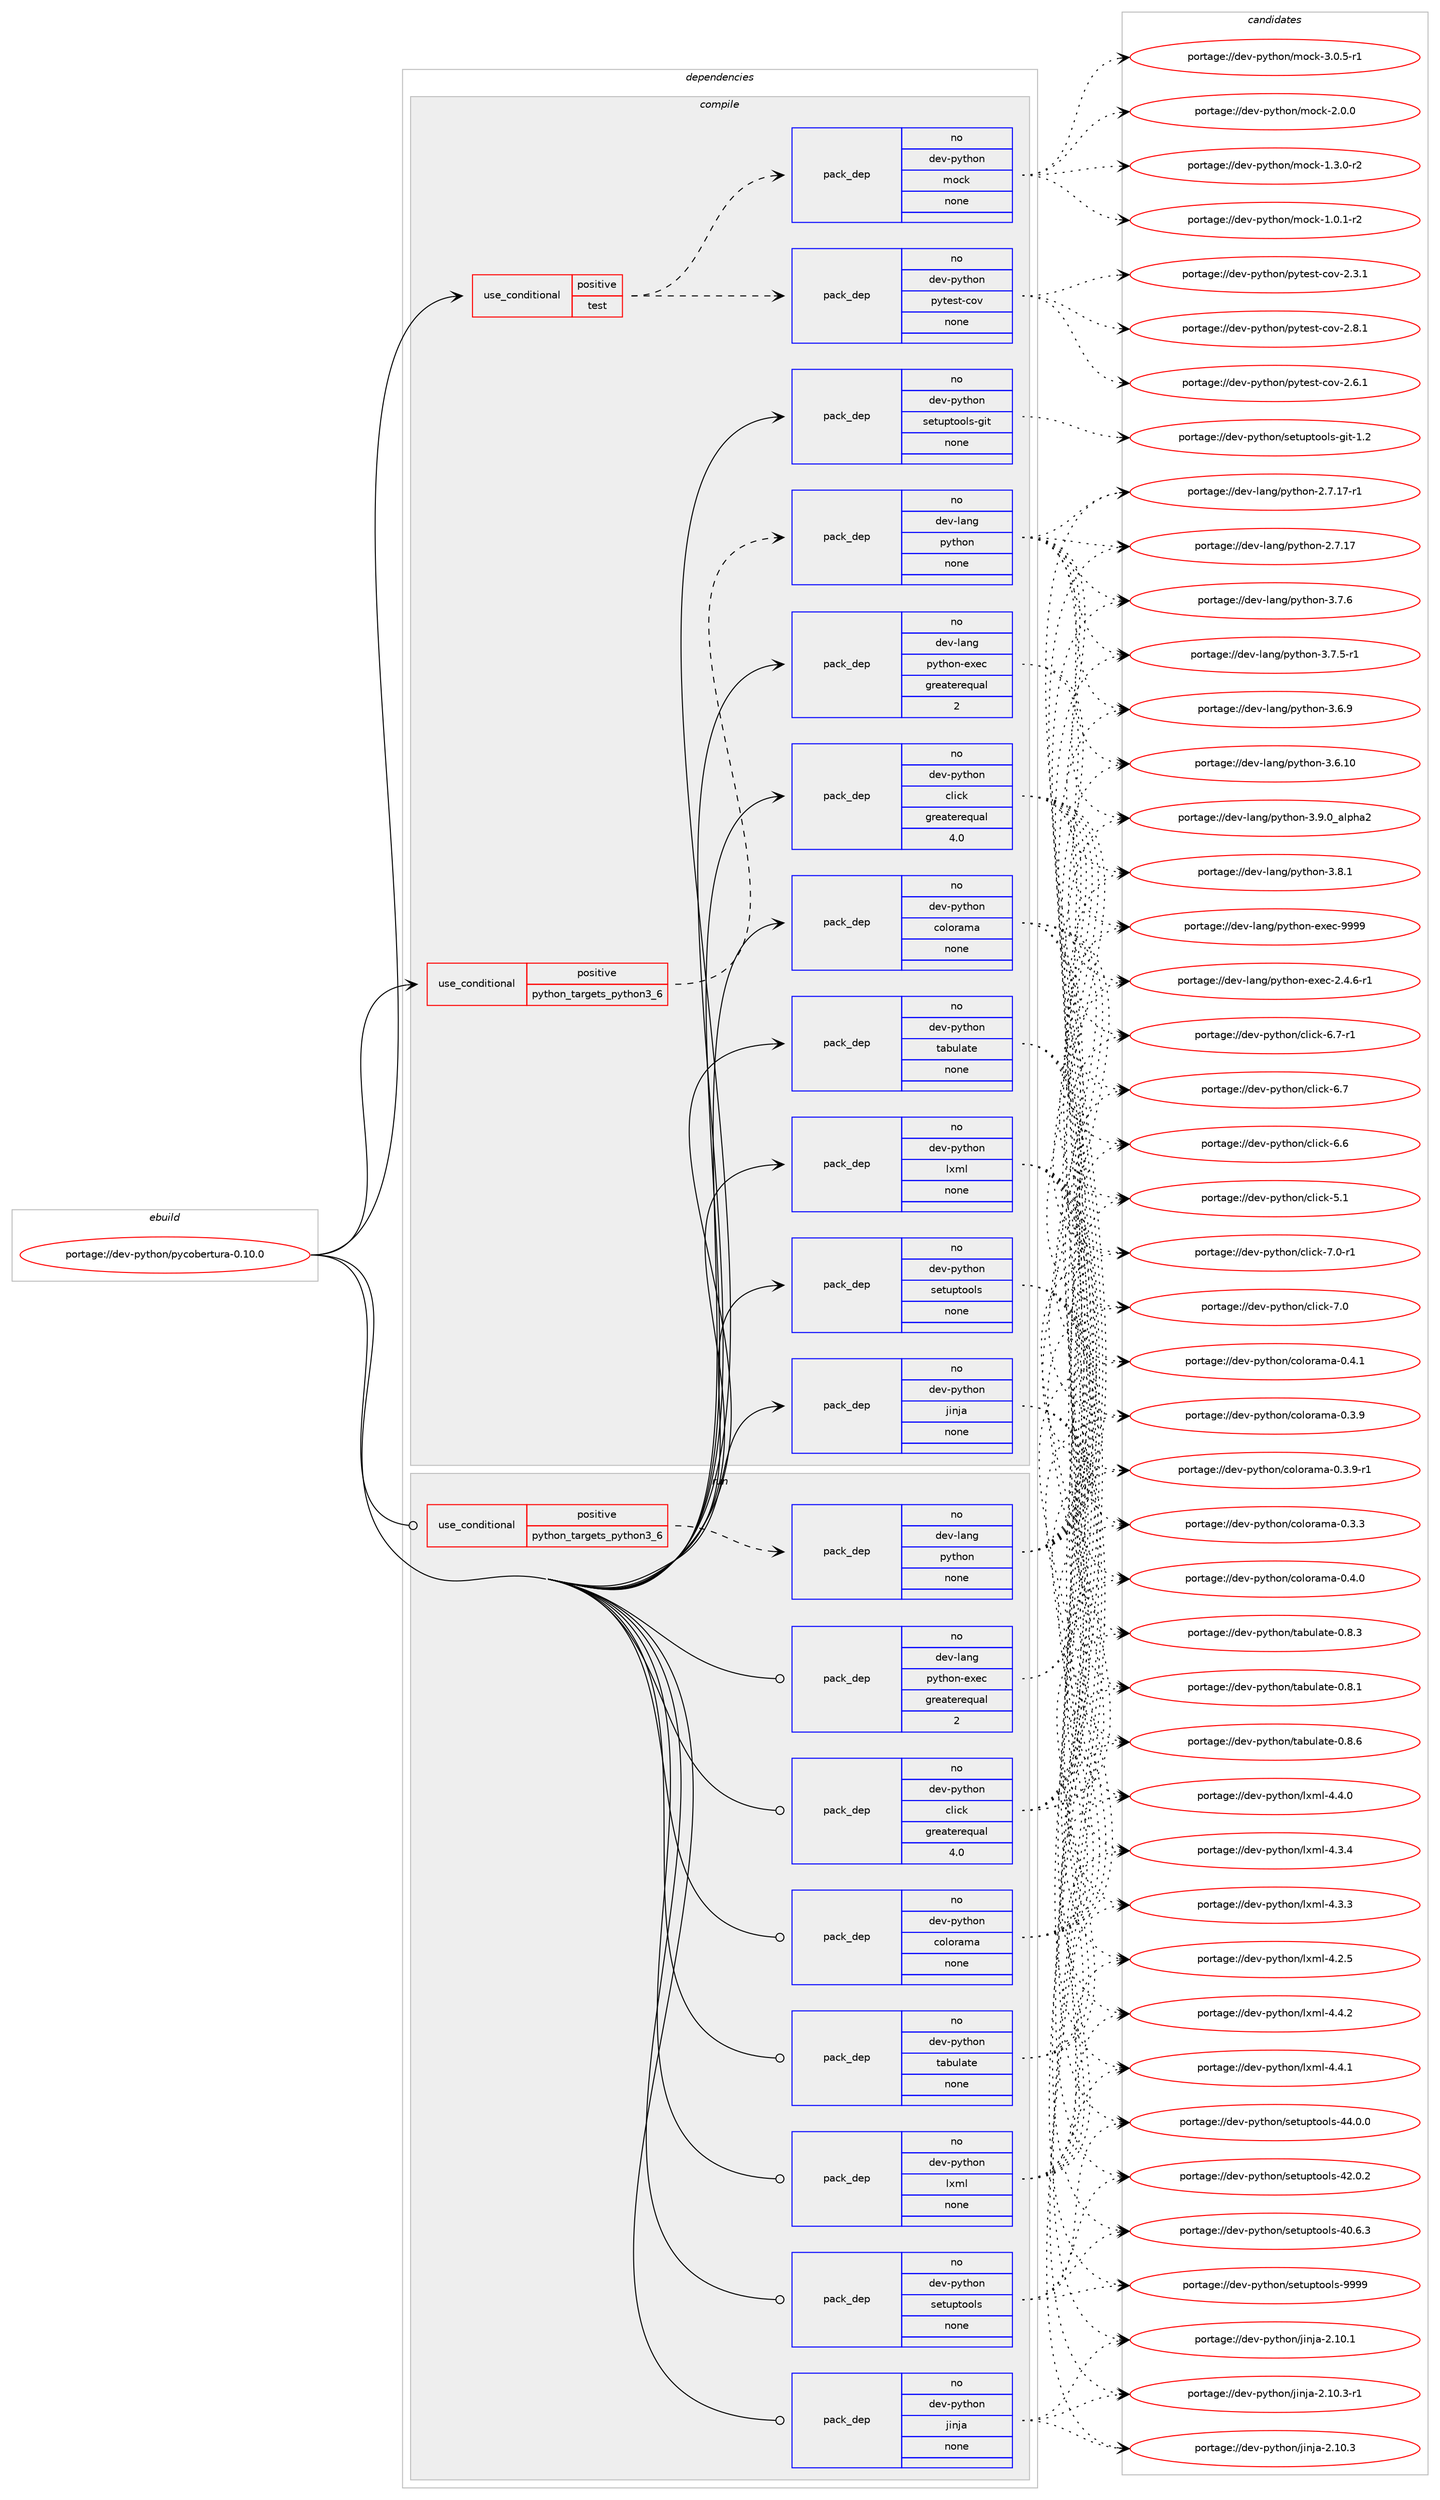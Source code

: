 digraph prolog {

# *************
# Graph options
# *************

newrank=true;
concentrate=true;
compound=true;
graph [rankdir=LR,fontname=Helvetica,fontsize=10,ranksep=1.5];#, ranksep=2.5, nodesep=0.2];
edge  [arrowhead=vee];
node  [fontname=Helvetica,fontsize=10];

# **********
# The ebuild
# **********

subgraph cluster_leftcol {
color=gray;
rank=same;
label=<<i>ebuild</i>>;
id [label="portage://dev-python/pycobertura-0.10.0", color=red, width=4, href="../dev-python/pycobertura-0.10.0.svg"];
}

# ****************
# The dependencies
# ****************

subgraph cluster_midcol {
color=gray;
label=<<i>dependencies</i>>;
subgraph cluster_compile {
fillcolor="#eeeeee";
style=filled;
label=<<i>compile</i>>;
subgraph cond109868 {
dependency439370 [label=<<TABLE BORDER="0" CELLBORDER="1" CELLSPACING="0" CELLPADDING="4"><TR><TD ROWSPAN="3" CELLPADDING="10">use_conditional</TD></TR><TR><TD>positive</TD></TR><TR><TD>python_targets_python3_6</TD></TR></TABLE>>, shape=none, color=red];
subgraph pack324564 {
dependency439371 [label=<<TABLE BORDER="0" CELLBORDER="1" CELLSPACING="0" CELLPADDING="4" WIDTH="220"><TR><TD ROWSPAN="6" CELLPADDING="30">pack_dep</TD></TR><TR><TD WIDTH="110">no</TD></TR><TR><TD>dev-lang</TD></TR><TR><TD>python</TD></TR><TR><TD>none</TD></TR><TR><TD></TD></TR></TABLE>>, shape=none, color=blue];
}
dependency439370:e -> dependency439371:w [weight=20,style="dashed",arrowhead="vee"];
}
id:e -> dependency439370:w [weight=20,style="solid",arrowhead="vee"];
subgraph cond109869 {
dependency439372 [label=<<TABLE BORDER="0" CELLBORDER="1" CELLSPACING="0" CELLPADDING="4"><TR><TD ROWSPAN="3" CELLPADDING="10">use_conditional</TD></TR><TR><TD>positive</TD></TR><TR><TD>test</TD></TR></TABLE>>, shape=none, color=red];
subgraph pack324565 {
dependency439373 [label=<<TABLE BORDER="0" CELLBORDER="1" CELLSPACING="0" CELLPADDING="4" WIDTH="220"><TR><TD ROWSPAN="6" CELLPADDING="30">pack_dep</TD></TR><TR><TD WIDTH="110">no</TD></TR><TR><TD>dev-python</TD></TR><TR><TD>mock</TD></TR><TR><TD>none</TD></TR><TR><TD></TD></TR></TABLE>>, shape=none, color=blue];
}
dependency439372:e -> dependency439373:w [weight=20,style="dashed",arrowhead="vee"];
subgraph pack324566 {
dependency439374 [label=<<TABLE BORDER="0" CELLBORDER="1" CELLSPACING="0" CELLPADDING="4" WIDTH="220"><TR><TD ROWSPAN="6" CELLPADDING="30">pack_dep</TD></TR><TR><TD WIDTH="110">no</TD></TR><TR><TD>dev-python</TD></TR><TR><TD>pytest-cov</TD></TR><TR><TD>none</TD></TR><TR><TD></TD></TR></TABLE>>, shape=none, color=blue];
}
dependency439372:e -> dependency439374:w [weight=20,style="dashed",arrowhead="vee"];
}
id:e -> dependency439372:w [weight=20,style="solid",arrowhead="vee"];
subgraph pack324567 {
dependency439375 [label=<<TABLE BORDER="0" CELLBORDER="1" CELLSPACING="0" CELLPADDING="4" WIDTH="220"><TR><TD ROWSPAN="6" CELLPADDING="30">pack_dep</TD></TR><TR><TD WIDTH="110">no</TD></TR><TR><TD>dev-lang</TD></TR><TR><TD>python-exec</TD></TR><TR><TD>greaterequal</TD></TR><TR><TD>2</TD></TR></TABLE>>, shape=none, color=blue];
}
id:e -> dependency439375:w [weight=20,style="solid",arrowhead="vee"];
subgraph pack324568 {
dependency439376 [label=<<TABLE BORDER="0" CELLBORDER="1" CELLSPACING="0" CELLPADDING="4" WIDTH="220"><TR><TD ROWSPAN="6" CELLPADDING="30">pack_dep</TD></TR><TR><TD WIDTH="110">no</TD></TR><TR><TD>dev-python</TD></TR><TR><TD>click</TD></TR><TR><TD>greaterequal</TD></TR><TR><TD>4.0</TD></TR></TABLE>>, shape=none, color=blue];
}
id:e -> dependency439376:w [weight=20,style="solid",arrowhead="vee"];
subgraph pack324569 {
dependency439377 [label=<<TABLE BORDER="0" CELLBORDER="1" CELLSPACING="0" CELLPADDING="4" WIDTH="220"><TR><TD ROWSPAN="6" CELLPADDING="30">pack_dep</TD></TR><TR><TD WIDTH="110">no</TD></TR><TR><TD>dev-python</TD></TR><TR><TD>colorama</TD></TR><TR><TD>none</TD></TR><TR><TD></TD></TR></TABLE>>, shape=none, color=blue];
}
id:e -> dependency439377:w [weight=20,style="solid",arrowhead="vee"];
subgraph pack324570 {
dependency439378 [label=<<TABLE BORDER="0" CELLBORDER="1" CELLSPACING="0" CELLPADDING="4" WIDTH="220"><TR><TD ROWSPAN="6" CELLPADDING="30">pack_dep</TD></TR><TR><TD WIDTH="110">no</TD></TR><TR><TD>dev-python</TD></TR><TR><TD>jinja</TD></TR><TR><TD>none</TD></TR><TR><TD></TD></TR></TABLE>>, shape=none, color=blue];
}
id:e -> dependency439378:w [weight=20,style="solid",arrowhead="vee"];
subgraph pack324571 {
dependency439379 [label=<<TABLE BORDER="0" CELLBORDER="1" CELLSPACING="0" CELLPADDING="4" WIDTH="220"><TR><TD ROWSPAN="6" CELLPADDING="30">pack_dep</TD></TR><TR><TD WIDTH="110">no</TD></TR><TR><TD>dev-python</TD></TR><TR><TD>lxml</TD></TR><TR><TD>none</TD></TR><TR><TD></TD></TR></TABLE>>, shape=none, color=blue];
}
id:e -> dependency439379:w [weight=20,style="solid",arrowhead="vee"];
subgraph pack324572 {
dependency439380 [label=<<TABLE BORDER="0" CELLBORDER="1" CELLSPACING="0" CELLPADDING="4" WIDTH="220"><TR><TD ROWSPAN="6" CELLPADDING="30">pack_dep</TD></TR><TR><TD WIDTH="110">no</TD></TR><TR><TD>dev-python</TD></TR><TR><TD>setuptools</TD></TR><TR><TD>none</TD></TR><TR><TD></TD></TR></TABLE>>, shape=none, color=blue];
}
id:e -> dependency439380:w [weight=20,style="solid",arrowhead="vee"];
subgraph pack324573 {
dependency439381 [label=<<TABLE BORDER="0" CELLBORDER="1" CELLSPACING="0" CELLPADDING="4" WIDTH="220"><TR><TD ROWSPAN="6" CELLPADDING="30">pack_dep</TD></TR><TR><TD WIDTH="110">no</TD></TR><TR><TD>dev-python</TD></TR><TR><TD>setuptools-git</TD></TR><TR><TD>none</TD></TR><TR><TD></TD></TR></TABLE>>, shape=none, color=blue];
}
id:e -> dependency439381:w [weight=20,style="solid",arrowhead="vee"];
subgraph pack324574 {
dependency439382 [label=<<TABLE BORDER="0" CELLBORDER="1" CELLSPACING="0" CELLPADDING="4" WIDTH="220"><TR><TD ROWSPAN="6" CELLPADDING="30">pack_dep</TD></TR><TR><TD WIDTH="110">no</TD></TR><TR><TD>dev-python</TD></TR><TR><TD>tabulate</TD></TR><TR><TD>none</TD></TR><TR><TD></TD></TR></TABLE>>, shape=none, color=blue];
}
id:e -> dependency439382:w [weight=20,style="solid",arrowhead="vee"];
}
subgraph cluster_compileandrun {
fillcolor="#eeeeee";
style=filled;
label=<<i>compile and run</i>>;
}
subgraph cluster_run {
fillcolor="#eeeeee";
style=filled;
label=<<i>run</i>>;
subgraph cond109870 {
dependency439383 [label=<<TABLE BORDER="0" CELLBORDER="1" CELLSPACING="0" CELLPADDING="4"><TR><TD ROWSPAN="3" CELLPADDING="10">use_conditional</TD></TR><TR><TD>positive</TD></TR><TR><TD>python_targets_python3_6</TD></TR></TABLE>>, shape=none, color=red];
subgraph pack324575 {
dependency439384 [label=<<TABLE BORDER="0" CELLBORDER="1" CELLSPACING="0" CELLPADDING="4" WIDTH="220"><TR><TD ROWSPAN="6" CELLPADDING="30">pack_dep</TD></TR><TR><TD WIDTH="110">no</TD></TR><TR><TD>dev-lang</TD></TR><TR><TD>python</TD></TR><TR><TD>none</TD></TR><TR><TD></TD></TR></TABLE>>, shape=none, color=blue];
}
dependency439383:e -> dependency439384:w [weight=20,style="dashed",arrowhead="vee"];
}
id:e -> dependency439383:w [weight=20,style="solid",arrowhead="odot"];
subgraph pack324576 {
dependency439385 [label=<<TABLE BORDER="0" CELLBORDER="1" CELLSPACING="0" CELLPADDING="4" WIDTH="220"><TR><TD ROWSPAN="6" CELLPADDING="30">pack_dep</TD></TR><TR><TD WIDTH="110">no</TD></TR><TR><TD>dev-lang</TD></TR><TR><TD>python-exec</TD></TR><TR><TD>greaterequal</TD></TR><TR><TD>2</TD></TR></TABLE>>, shape=none, color=blue];
}
id:e -> dependency439385:w [weight=20,style="solid",arrowhead="odot"];
subgraph pack324577 {
dependency439386 [label=<<TABLE BORDER="0" CELLBORDER="1" CELLSPACING="0" CELLPADDING="4" WIDTH="220"><TR><TD ROWSPAN="6" CELLPADDING="30">pack_dep</TD></TR><TR><TD WIDTH="110">no</TD></TR><TR><TD>dev-python</TD></TR><TR><TD>click</TD></TR><TR><TD>greaterequal</TD></TR><TR><TD>4.0</TD></TR></TABLE>>, shape=none, color=blue];
}
id:e -> dependency439386:w [weight=20,style="solid",arrowhead="odot"];
subgraph pack324578 {
dependency439387 [label=<<TABLE BORDER="0" CELLBORDER="1" CELLSPACING="0" CELLPADDING="4" WIDTH="220"><TR><TD ROWSPAN="6" CELLPADDING="30">pack_dep</TD></TR><TR><TD WIDTH="110">no</TD></TR><TR><TD>dev-python</TD></TR><TR><TD>colorama</TD></TR><TR><TD>none</TD></TR><TR><TD></TD></TR></TABLE>>, shape=none, color=blue];
}
id:e -> dependency439387:w [weight=20,style="solid",arrowhead="odot"];
subgraph pack324579 {
dependency439388 [label=<<TABLE BORDER="0" CELLBORDER="1" CELLSPACING="0" CELLPADDING="4" WIDTH="220"><TR><TD ROWSPAN="6" CELLPADDING="30">pack_dep</TD></TR><TR><TD WIDTH="110">no</TD></TR><TR><TD>dev-python</TD></TR><TR><TD>jinja</TD></TR><TR><TD>none</TD></TR><TR><TD></TD></TR></TABLE>>, shape=none, color=blue];
}
id:e -> dependency439388:w [weight=20,style="solid",arrowhead="odot"];
subgraph pack324580 {
dependency439389 [label=<<TABLE BORDER="0" CELLBORDER="1" CELLSPACING="0" CELLPADDING="4" WIDTH="220"><TR><TD ROWSPAN="6" CELLPADDING="30">pack_dep</TD></TR><TR><TD WIDTH="110">no</TD></TR><TR><TD>dev-python</TD></TR><TR><TD>lxml</TD></TR><TR><TD>none</TD></TR><TR><TD></TD></TR></TABLE>>, shape=none, color=blue];
}
id:e -> dependency439389:w [weight=20,style="solid",arrowhead="odot"];
subgraph pack324581 {
dependency439390 [label=<<TABLE BORDER="0" CELLBORDER="1" CELLSPACING="0" CELLPADDING="4" WIDTH="220"><TR><TD ROWSPAN="6" CELLPADDING="30">pack_dep</TD></TR><TR><TD WIDTH="110">no</TD></TR><TR><TD>dev-python</TD></TR><TR><TD>setuptools</TD></TR><TR><TD>none</TD></TR><TR><TD></TD></TR></TABLE>>, shape=none, color=blue];
}
id:e -> dependency439390:w [weight=20,style="solid",arrowhead="odot"];
subgraph pack324582 {
dependency439391 [label=<<TABLE BORDER="0" CELLBORDER="1" CELLSPACING="0" CELLPADDING="4" WIDTH="220"><TR><TD ROWSPAN="6" CELLPADDING="30">pack_dep</TD></TR><TR><TD WIDTH="110">no</TD></TR><TR><TD>dev-python</TD></TR><TR><TD>tabulate</TD></TR><TR><TD>none</TD></TR><TR><TD></TD></TR></TABLE>>, shape=none, color=blue];
}
id:e -> dependency439391:w [weight=20,style="solid",arrowhead="odot"];
}
}

# **************
# The candidates
# **************

subgraph cluster_choices {
rank=same;
color=gray;
label=<<i>candidates</i>>;

subgraph choice324564 {
color=black;
nodesep=1;
choice10010111845108971101034711212111610411111045514657464895971081121049750 [label="portage://dev-lang/python-3.9.0_alpha2", color=red, width=4,href="../dev-lang/python-3.9.0_alpha2.svg"];
choice100101118451089711010347112121116104111110455146564649 [label="portage://dev-lang/python-3.8.1", color=red, width=4,href="../dev-lang/python-3.8.1.svg"];
choice100101118451089711010347112121116104111110455146554654 [label="portage://dev-lang/python-3.7.6", color=red, width=4,href="../dev-lang/python-3.7.6.svg"];
choice1001011184510897110103471121211161041111104551465546534511449 [label="portage://dev-lang/python-3.7.5-r1", color=red, width=4,href="../dev-lang/python-3.7.5-r1.svg"];
choice100101118451089711010347112121116104111110455146544657 [label="portage://dev-lang/python-3.6.9", color=red, width=4,href="../dev-lang/python-3.6.9.svg"];
choice10010111845108971101034711212111610411111045514654464948 [label="portage://dev-lang/python-3.6.10", color=red, width=4,href="../dev-lang/python-3.6.10.svg"];
choice100101118451089711010347112121116104111110455046554649554511449 [label="portage://dev-lang/python-2.7.17-r1", color=red, width=4,href="../dev-lang/python-2.7.17-r1.svg"];
choice10010111845108971101034711212111610411111045504655464955 [label="portage://dev-lang/python-2.7.17", color=red, width=4,href="../dev-lang/python-2.7.17.svg"];
dependency439371:e -> choice10010111845108971101034711212111610411111045514657464895971081121049750:w [style=dotted,weight="100"];
dependency439371:e -> choice100101118451089711010347112121116104111110455146564649:w [style=dotted,weight="100"];
dependency439371:e -> choice100101118451089711010347112121116104111110455146554654:w [style=dotted,weight="100"];
dependency439371:e -> choice1001011184510897110103471121211161041111104551465546534511449:w [style=dotted,weight="100"];
dependency439371:e -> choice100101118451089711010347112121116104111110455146544657:w [style=dotted,weight="100"];
dependency439371:e -> choice10010111845108971101034711212111610411111045514654464948:w [style=dotted,weight="100"];
dependency439371:e -> choice100101118451089711010347112121116104111110455046554649554511449:w [style=dotted,weight="100"];
dependency439371:e -> choice10010111845108971101034711212111610411111045504655464955:w [style=dotted,weight="100"];
}
subgraph choice324565 {
color=black;
nodesep=1;
choice1001011184511212111610411111047109111991074551464846534511449 [label="portage://dev-python/mock-3.0.5-r1", color=red, width=4,href="../dev-python/mock-3.0.5-r1.svg"];
choice100101118451121211161041111104710911199107455046484648 [label="portage://dev-python/mock-2.0.0", color=red, width=4,href="../dev-python/mock-2.0.0.svg"];
choice1001011184511212111610411111047109111991074549465146484511450 [label="portage://dev-python/mock-1.3.0-r2", color=red, width=4,href="../dev-python/mock-1.3.0-r2.svg"];
choice1001011184511212111610411111047109111991074549464846494511450 [label="portage://dev-python/mock-1.0.1-r2", color=red, width=4,href="../dev-python/mock-1.0.1-r2.svg"];
dependency439373:e -> choice1001011184511212111610411111047109111991074551464846534511449:w [style=dotted,weight="100"];
dependency439373:e -> choice100101118451121211161041111104710911199107455046484648:w [style=dotted,weight="100"];
dependency439373:e -> choice1001011184511212111610411111047109111991074549465146484511450:w [style=dotted,weight="100"];
dependency439373:e -> choice1001011184511212111610411111047109111991074549464846494511450:w [style=dotted,weight="100"];
}
subgraph choice324566 {
color=black;
nodesep=1;
choice10010111845112121116104111110471121211161011151164599111118455046564649 [label="portage://dev-python/pytest-cov-2.8.1", color=red, width=4,href="../dev-python/pytest-cov-2.8.1.svg"];
choice10010111845112121116104111110471121211161011151164599111118455046544649 [label="portage://dev-python/pytest-cov-2.6.1", color=red, width=4,href="../dev-python/pytest-cov-2.6.1.svg"];
choice10010111845112121116104111110471121211161011151164599111118455046514649 [label="portage://dev-python/pytest-cov-2.3.1", color=red, width=4,href="../dev-python/pytest-cov-2.3.1.svg"];
dependency439374:e -> choice10010111845112121116104111110471121211161011151164599111118455046564649:w [style=dotted,weight="100"];
dependency439374:e -> choice10010111845112121116104111110471121211161011151164599111118455046544649:w [style=dotted,weight="100"];
dependency439374:e -> choice10010111845112121116104111110471121211161011151164599111118455046514649:w [style=dotted,weight="100"];
}
subgraph choice324567 {
color=black;
nodesep=1;
choice10010111845108971101034711212111610411111045101120101994557575757 [label="portage://dev-lang/python-exec-9999", color=red, width=4,href="../dev-lang/python-exec-9999.svg"];
choice10010111845108971101034711212111610411111045101120101994550465246544511449 [label="portage://dev-lang/python-exec-2.4.6-r1", color=red, width=4,href="../dev-lang/python-exec-2.4.6-r1.svg"];
dependency439375:e -> choice10010111845108971101034711212111610411111045101120101994557575757:w [style=dotted,weight="100"];
dependency439375:e -> choice10010111845108971101034711212111610411111045101120101994550465246544511449:w [style=dotted,weight="100"];
}
subgraph choice324568 {
color=black;
nodesep=1;
choice10010111845112121116104111110479910810599107455546484511449 [label="portage://dev-python/click-7.0-r1", color=red, width=4,href="../dev-python/click-7.0-r1.svg"];
choice1001011184511212111610411111047991081059910745554648 [label="portage://dev-python/click-7.0", color=red, width=4,href="../dev-python/click-7.0.svg"];
choice10010111845112121116104111110479910810599107455446554511449 [label="portage://dev-python/click-6.7-r1", color=red, width=4,href="../dev-python/click-6.7-r1.svg"];
choice1001011184511212111610411111047991081059910745544655 [label="portage://dev-python/click-6.7", color=red, width=4,href="../dev-python/click-6.7.svg"];
choice1001011184511212111610411111047991081059910745544654 [label="portage://dev-python/click-6.6", color=red, width=4,href="../dev-python/click-6.6.svg"];
choice1001011184511212111610411111047991081059910745534649 [label="portage://dev-python/click-5.1", color=red, width=4,href="../dev-python/click-5.1.svg"];
dependency439376:e -> choice10010111845112121116104111110479910810599107455546484511449:w [style=dotted,weight="100"];
dependency439376:e -> choice1001011184511212111610411111047991081059910745554648:w [style=dotted,weight="100"];
dependency439376:e -> choice10010111845112121116104111110479910810599107455446554511449:w [style=dotted,weight="100"];
dependency439376:e -> choice1001011184511212111610411111047991081059910745544655:w [style=dotted,weight="100"];
dependency439376:e -> choice1001011184511212111610411111047991081059910745544654:w [style=dotted,weight="100"];
dependency439376:e -> choice1001011184511212111610411111047991081059910745534649:w [style=dotted,weight="100"];
}
subgraph choice324569 {
color=black;
nodesep=1;
choice1001011184511212111610411111047991111081111149710997454846524649 [label="portage://dev-python/colorama-0.4.1", color=red, width=4,href="../dev-python/colorama-0.4.1.svg"];
choice1001011184511212111610411111047991111081111149710997454846524648 [label="portage://dev-python/colorama-0.4.0", color=red, width=4,href="../dev-python/colorama-0.4.0.svg"];
choice10010111845112121116104111110479911110811111497109974548465146574511449 [label="portage://dev-python/colorama-0.3.9-r1", color=red, width=4,href="../dev-python/colorama-0.3.9-r1.svg"];
choice1001011184511212111610411111047991111081111149710997454846514657 [label="portage://dev-python/colorama-0.3.9", color=red, width=4,href="../dev-python/colorama-0.3.9.svg"];
choice1001011184511212111610411111047991111081111149710997454846514651 [label="portage://dev-python/colorama-0.3.3", color=red, width=4,href="../dev-python/colorama-0.3.3.svg"];
dependency439377:e -> choice1001011184511212111610411111047991111081111149710997454846524649:w [style=dotted,weight="100"];
dependency439377:e -> choice1001011184511212111610411111047991111081111149710997454846524648:w [style=dotted,weight="100"];
dependency439377:e -> choice10010111845112121116104111110479911110811111497109974548465146574511449:w [style=dotted,weight="100"];
dependency439377:e -> choice1001011184511212111610411111047991111081111149710997454846514657:w [style=dotted,weight="100"];
dependency439377:e -> choice1001011184511212111610411111047991111081111149710997454846514651:w [style=dotted,weight="100"];
}
subgraph choice324570 {
color=black;
nodesep=1;
choice100101118451121211161041111104710610511010697455046494846514511449 [label="portage://dev-python/jinja-2.10.3-r1", color=red, width=4,href="../dev-python/jinja-2.10.3-r1.svg"];
choice10010111845112121116104111110471061051101069745504649484651 [label="portage://dev-python/jinja-2.10.3", color=red, width=4,href="../dev-python/jinja-2.10.3.svg"];
choice10010111845112121116104111110471061051101069745504649484649 [label="portage://dev-python/jinja-2.10.1", color=red, width=4,href="../dev-python/jinja-2.10.1.svg"];
dependency439378:e -> choice100101118451121211161041111104710610511010697455046494846514511449:w [style=dotted,weight="100"];
dependency439378:e -> choice10010111845112121116104111110471061051101069745504649484651:w [style=dotted,weight="100"];
dependency439378:e -> choice10010111845112121116104111110471061051101069745504649484649:w [style=dotted,weight="100"];
}
subgraph choice324571 {
color=black;
nodesep=1;
choice1001011184511212111610411111047108120109108455246524650 [label="portage://dev-python/lxml-4.4.2", color=red, width=4,href="../dev-python/lxml-4.4.2.svg"];
choice1001011184511212111610411111047108120109108455246524649 [label="portage://dev-python/lxml-4.4.1", color=red, width=4,href="../dev-python/lxml-4.4.1.svg"];
choice1001011184511212111610411111047108120109108455246524648 [label="portage://dev-python/lxml-4.4.0", color=red, width=4,href="../dev-python/lxml-4.4.0.svg"];
choice1001011184511212111610411111047108120109108455246514652 [label="portage://dev-python/lxml-4.3.4", color=red, width=4,href="../dev-python/lxml-4.3.4.svg"];
choice1001011184511212111610411111047108120109108455246514651 [label="portage://dev-python/lxml-4.3.3", color=red, width=4,href="../dev-python/lxml-4.3.3.svg"];
choice1001011184511212111610411111047108120109108455246504653 [label="portage://dev-python/lxml-4.2.5", color=red, width=4,href="../dev-python/lxml-4.2.5.svg"];
dependency439379:e -> choice1001011184511212111610411111047108120109108455246524650:w [style=dotted,weight="100"];
dependency439379:e -> choice1001011184511212111610411111047108120109108455246524649:w [style=dotted,weight="100"];
dependency439379:e -> choice1001011184511212111610411111047108120109108455246524648:w [style=dotted,weight="100"];
dependency439379:e -> choice1001011184511212111610411111047108120109108455246514652:w [style=dotted,weight="100"];
dependency439379:e -> choice1001011184511212111610411111047108120109108455246514651:w [style=dotted,weight="100"];
dependency439379:e -> choice1001011184511212111610411111047108120109108455246504653:w [style=dotted,weight="100"];
}
subgraph choice324572 {
color=black;
nodesep=1;
choice10010111845112121116104111110471151011161171121161111111081154557575757 [label="portage://dev-python/setuptools-9999", color=red, width=4,href="../dev-python/setuptools-9999.svg"];
choice100101118451121211161041111104711510111611711211611111110811545525246484648 [label="portage://dev-python/setuptools-44.0.0", color=red, width=4,href="../dev-python/setuptools-44.0.0.svg"];
choice100101118451121211161041111104711510111611711211611111110811545525046484650 [label="portage://dev-python/setuptools-42.0.2", color=red, width=4,href="../dev-python/setuptools-42.0.2.svg"];
choice100101118451121211161041111104711510111611711211611111110811545524846544651 [label="portage://dev-python/setuptools-40.6.3", color=red, width=4,href="../dev-python/setuptools-40.6.3.svg"];
dependency439380:e -> choice10010111845112121116104111110471151011161171121161111111081154557575757:w [style=dotted,weight="100"];
dependency439380:e -> choice100101118451121211161041111104711510111611711211611111110811545525246484648:w [style=dotted,weight="100"];
dependency439380:e -> choice100101118451121211161041111104711510111611711211611111110811545525046484650:w [style=dotted,weight="100"];
dependency439380:e -> choice100101118451121211161041111104711510111611711211611111110811545524846544651:w [style=dotted,weight="100"];
}
subgraph choice324573 {
color=black;
nodesep=1;
choice10010111845112121116104111110471151011161171121161111111081154510310511645494650 [label="portage://dev-python/setuptools-git-1.2", color=red, width=4,href="../dev-python/setuptools-git-1.2.svg"];
dependency439381:e -> choice10010111845112121116104111110471151011161171121161111111081154510310511645494650:w [style=dotted,weight="100"];
}
subgraph choice324574 {
color=black;
nodesep=1;
choice1001011184511212111610411111047116979811710897116101454846564654 [label="portage://dev-python/tabulate-0.8.6", color=red, width=4,href="../dev-python/tabulate-0.8.6.svg"];
choice1001011184511212111610411111047116979811710897116101454846564651 [label="portage://dev-python/tabulate-0.8.3", color=red, width=4,href="../dev-python/tabulate-0.8.3.svg"];
choice1001011184511212111610411111047116979811710897116101454846564649 [label="portage://dev-python/tabulate-0.8.1", color=red, width=4,href="../dev-python/tabulate-0.8.1.svg"];
dependency439382:e -> choice1001011184511212111610411111047116979811710897116101454846564654:w [style=dotted,weight="100"];
dependency439382:e -> choice1001011184511212111610411111047116979811710897116101454846564651:w [style=dotted,weight="100"];
dependency439382:e -> choice1001011184511212111610411111047116979811710897116101454846564649:w [style=dotted,weight="100"];
}
subgraph choice324575 {
color=black;
nodesep=1;
choice10010111845108971101034711212111610411111045514657464895971081121049750 [label="portage://dev-lang/python-3.9.0_alpha2", color=red, width=4,href="../dev-lang/python-3.9.0_alpha2.svg"];
choice100101118451089711010347112121116104111110455146564649 [label="portage://dev-lang/python-3.8.1", color=red, width=4,href="../dev-lang/python-3.8.1.svg"];
choice100101118451089711010347112121116104111110455146554654 [label="portage://dev-lang/python-3.7.6", color=red, width=4,href="../dev-lang/python-3.7.6.svg"];
choice1001011184510897110103471121211161041111104551465546534511449 [label="portage://dev-lang/python-3.7.5-r1", color=red, width=4,href="../dev-lang/python-3.7.5-r1.svg"];
choice100101118451089711010347112121116104111110455146544657 [label="portage://dev-lang/python-3.6.9", color=red, width=4,href="../dev-lang/python-3.6.9.svg"];
choice10010111845108971101034711212111610411111045514654464948 [label="portage://dev-lang/python-3.6.10", color=red, width=4,href="../dev-lang/python-3.6.10.svg"];
choice100101118451089711010347112121116104111110455046554649554511449 [label="portage://dev-lang/python-2.7.17-r1", color=red, width=4,href="../dev-lang/python-2.7.17-r1.svg"];
choice10010111845108971101034711212111610411111045504655464955 [label="portage://dev-lang/python-2.7.17", color=red, width=4,href="../dev-lang/python-2.7.17.svg"];
dependency439384:e -> choice10010111845108971101034711212111610411111045514657464895971081121049750:w [style=dotted,weight="100"];
dependency439384:e -> choice100101118451089711010347112121116104111110455146564649:w [style=dotted,weight="100"];
dependency439384:e -> choice100101118451089711010347112121116104111110455146554654:w [style=dotted,weight="100"];
dependency439384:e -> choice1001011184510897110103471121211161041111104551465546534511449:w [style=dotted,weight="100"];
dependency439384:e -> choice100101118451089711010347112121116104111110455146544657:w [style=dotted,weight="100"];
dependency439384:e -> choice10010111845108971101034711212111610411111045514654464948:w [style=dotted,weight="100"];
dependency439384:e -> choice100101118451089711010347112121116104111110455046554649554511449:w [style=dotted,weight="100"];
dependency439384:e -> choice10010111845108971101034711212111610411111045504655464955:w [style=dotted,weight="100"];
}
subgraph choice324576 {
color=black;
nodesep=1;
choice10010111845108971101034711212111610411111045101120101994557575757 [label="portage://dev-lang/python-exec-9999", color=red, width=4,href="../dev-lang/python-exec-9999.svg"];
choice10010111845108971101034711212111610411111045101120101994550465246544511449 [label="portage://dev-lang/python-exec-2.4.6-r1", color=red, width=4,href="../dev-lang/python-exec-2.4.6-r1.svg"];
dependency439385:e -> choice10010111845108971101034711212111610411111045101120101994557575757:w [style=dotted,weight="100"];
dependency439385:e -> choice10010111845108971101034711212111610411111045101120101994550465246544511449:w [style=dotted,weight="100"];
}
subgraph choice324577 {
color=black;
nodesep=1;
choice10010111845112121116104111110479910810599107455546484511449 [label="portage://dev-python/click-7.0-r1", color=red, width=4,href="../dev-python/click-7.0-r1.svg"];
choice1001011184511212111610411111047991081059910745554648 [label="portage://dev-python/click-7.0", color=red, width=4,href="../dev-python/click-7.0.svg"];
choice10010111845112121116104111110479910810599107455446554511449 [label="portage://dev-python/click-6.7-r1", color=red, width=4,href="../dev-python/click-6.7-r1.svg"];
choice1001011184511212111610411111047991081059910745544655 [label="portage://dev-python/click-6.7", color=red, width=4,href="../dev-python/click-6.7.svg"];
choice1001011184511212111610411111047991081059910745544654 [label="portage://dev-python/click-6.6", color=red, width=4,href="../dev-python/click-6.6.svg"];
choice1001011184511212111610411111047991081059910745534649 [label="portage://dev-python/click-5.1", color=red, width=4,href="../dev-python/click-5.1.svg"];
dependency439386:e -> choice10010111845112121116104111110479910810599107455546484511449:w [style=dotted,weight="100"];
dependency439386:e -> choice1001011184511212111610411111047991081059910745554648:w [style=dotted,weight="100"];
dependency439386:e -> choice10010111845112121116104111110479910810599107455446554511449:w [style=dotted,weight="100"];
dependency439386:e -> choice1001011184511212111610411111047991081059910745544655:w [style=dotted,weight="100"];
dependency439386:e -> choice1001011184511212111610411111047991081059910745544654:w [style=dotted,weight="100"];
dependency439386:e -> choice1001011184511212111610411111047991081059910745534649:w [style=dotted,weight="100"];
}
subgraph choice324578 {
color=black;
nodesep=1;
choice1001011184511212111610411111047991111081111149710997454846524649 [label="portage://dev-python/colorama-0.4.1", color=red, width=4,href="../dev-python/colorama-0.4.1.svg"];
choice1001011184511212111610411111047991111081111149710997454846524648 [label="portage://dev-python/colorama-0.4.0", color=red, width=4,href="../dev-python/colorama-0.4.0.svg"];
choice10010111845112121116104111110479911110811111497109974548465146574511449 [label="portage://dev-python/colorama-0.3.9-r1", color=red, width=4,href="../dev-python/colorama-0.3.9-r1.svg"];
choice1001011184511212111610411111047991111081111149710997454846514657 [label="portage://dev-python/colorama-0.3.9", color=red, width=4,href="../dev-python/colorama-0.3.9.svg"];
choice1001011184511212111610411111047991111081111149710997454846514651 [label="portage://dev-python/colorama-0.3.3", color=red, width=4,href="../dev-python/colorama-0.3.3.svg"];
dependency439387:e -> choice1001011184511212111610411111047991111081111149710997454846524649:w [style=dotted,weight="100"];
dependency439387:e -> choice1001011184511212111610411111047991111081111149710997454846524648:w [style=dotted,weight="100"];
dependency439387:e -> choice10010111845112121116104111110479911110811111497109974548465146574511449:w [style=dotted,weight="100"];
dependency439387:e -> choice1001011184511212111610411111047991111081111149710997454846514657:w [style=dotted,weight="100"];
dependency439387:e -> choice1001011184511212111610411111047991111081111149710997454846514651:w [style=dotted,weight="100"];
}
subgraph choice324579 {
color=black;
nodesep=1;
choice100101118451121211161041111104710610511010697455046494846514511449 [label="portage://dev-python/jinja-2.10.3-r1", color=red, width=4,href="../dev-python/jinja-2.10.3-r1.svg"];
choice10010111845112121116104111110471061051101069745504649484651 [label="portage://dev-python/jinja-2.10.3", color=red, width=4,href="../dev-python/jinja-2.10.3.svg"];
choice10010111845112121116104111110471061051101069745504649484649 [label="portage://dev-python/jinja-2.10.1", color=red, width=4,href="../dev-python/jinja-2.10.1.svg"];
dependency439388:e -> choice100101118451121211161041111104710610511010697455046494846514511449:w [style=dotted,weight="100"];
dependency439388:e -> choice10010111845112121116104111110471061051101069745504649484651:w [style=dotted,weight="100"];
dependency439388:e -> choice10010111845112121116104111110471061051101069745504649484649:w [style=dotted,weight="100"];
}
subgraph choice324580 {
color=black;
nodesep=1;
choice1001011184511212111610411111047108120109108455246524650 [label="portage://dev-python/lxml-4.4.2", color=red, width=4,href="../dev-python/lxml-4.4.2.svg"];
choice1001011184511212111610411111047108120109108455246524649 [label="portage://dev-python/lxml-4.4.1", color=red, width=4,href="../dev-python/lxml-4.4.1.svg"];
choice1001011184511212111610411111047108120109108455246524648 [label="portage://dev-python/lxml-4.4.0", color=red, width=4,href="../dev-python/lxml-4.4.0.svg"];
choice1001011184511212111610411111047108120109108455246514652 [label="portage://dev-python/lxml-4.3.4", color=red, width=4,href="../dev-python/lxml-4.3.4.svg"];
choice1001011184511212111610411111047108120109108455246514651 [label="portage://dev-python/lxml-4.3.3", color=red, width=4,href="../dev-python/lxml-4.3.3.svg"];
choice1001011184511212111610411111047108120109108455246504653 [label="portage://dev-python/lxml-4.2.5", color=red, width=4,href="../dev-python/lxml-4.2.5.svg"];
dependency439389:e -> choice1001011184511212111610411111047108120109108455246524650:w [style=dotted,weight="100"];
dependency439389:e -> choice1001011184511212111610411111047108120109108455246524649:w [style=dotted,weight="100"];
dependency439389:e -> choice1001011184511212111610411111047108120109108455246524648:w [style=dotted,weight="100"];
dependency439389:e -> choice1001011184511212111610411111047108120109108455246514652:w [style=dotted,weight="100"];
dependency439389:e -> choice1001011184511212111610411111047108120109108455246514651:w [style=dotted,weight="100"];
dependency439389:e -> choice1001011184511212111610411111047108120109108455246504653:w [style=dotted,weight="100"];
}
subgraph choice324581 {
color=black;
nodesep=1;
choice10010111845112121116104111110471151011161171121161111111081154557575757 [label="portage://dev-python/setuptools-9999", color=red, width=4,href="../dev-python/setuptools-9999.svg"];
choice100101118451121211161041111104711510111611711211611111110811545525246484648 [label="portage://dev-python/setuptools-44.0.0", color=red, width=4,href="../dev-python/setuptools-44.0.0.svg"];
choice100101118451121211161041111104711510111611711211611111110811545525046484650 [label="portage://dev-python/setuptools-42.0.2", color=red, width=4,href="../dev-python/setuptools-42.0.2.svg"];
choice100101118451121211161041111104711510111611711211611111110811545524846544651 [label="portage://dev-python/setuptools-40.6.3", color=red, width=4,href="../dev-python/setuptools-40.6.3.svg"];
dependency439390:e -> choice10010111845112121116104111110471151011161171121161111111081154557575757:w [style=dotted,weight="100"];
dependency439390:e -> choice100101118451121211161041111104711510111611711211611111110811545525246484648:w [style=dotted,weight="100"];
dependency439390:e -> choice100101118451121211161041111104711510111611711211611111110811545525046484650:w [style=dotted,weight="100"];
dependency439390:e -> choice100101118451121211161041111104711510111611711211611111110811545524846544651:w [style=dotted,weight="100"];
}
subgraph choice324582 {
color=black;
nodesep=1;
choice1001011184511212111610411111047116979811710897116101454846564654 [label="portage://dev-python/tabulate-0.8.6", color=red, width=4,href="../dev-python/tabulate-0.8.6.svg"];
choice1001011184511212111610411111047116979811710897116101454846564651 [label="portage://dev-python/tabulate-0.8.3", color=red, width=4,href="../dev-python/tabulate-0.8.3.svg"];
choice1001011184511212111610411111047116979811710897116101454846564649 [label="portage://dev-python/tabulate-0.8.1", color=red, width=4,href="../dev-python/tabulate-0.8.1.svg"];
dependency439391:e -> choice1001011184511212111610411111047116979811710897116101454846564654:w [style=dotted,weight="100"];
dependency439391:e -> choice1001011184511212111610411111047116979811710897116101454846564651:w [style=dotted,weight="100"];
dependency439391:e -> choice1001011184511212111610411111047116979811710897116101454846564649:w [style=dotted,weight="100"];
}
}

}

